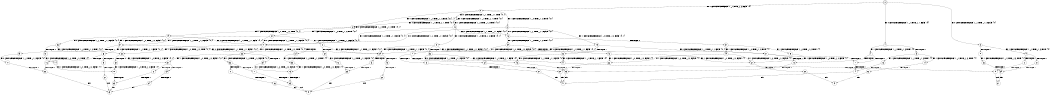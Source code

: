 digraph BCG {
size = "7, 10.5";
center = TRUE;
node [shape = circle];
0 [peripheries = 2];
0 -> 1 [label = "EX !0 !ATOMIC_EXCH_BRANCH (1, +1, TRUE, +1, 1, FALSE) !{0}"];
0 -> 2 [label = "EX !1 !ATOMIC_EXCH_BRANCH (1, +1, TRUE, +1, 3, FALSE) !{0}"];
0 -> 3 [label = "EX !0 !ATOMIC_EXCH_BRANCH (1, +1, TRUE, +1, 1, FALSE) !{0}"];
1 -> 4 [label = "EX !1 !ATOMIC_EXCH_BRANCH (1, +1, TRUE, +1, 3, TRUE) !{0}"];
1 -> 5 [label = "TERMINATE !0"];
2 -> 6 [label = "EX !1 !ATOMIC_EXCH_BRANCH (1, +0, TRUE, +1, 2, TRUE) !{0, 1}"];
2 -> 7 [label = "EX !0 !ATOMIC_EXCH_BRANCH (1, +1, TRUE, +1, 1, TRUE) !{0, 1}"];
2 -> 8 [label = "EX !0 !ATOMIC_EXCH_BRANCH (1, +1, TRUE, +1, 1, TRUE) !{0, 1}"];
3 -> 9 [label = "EX !1 !ATOMIC_EXCH_BRANCH (1, +1, TRUE, +1, 3, TRUE) !{0}"];
3 -> 10 [label = "TERMINATE !0"];
4 -> 11 [label = "TERMINATE !0"];
4 -> 12 [label = "TERMINATE !1"];
5 -> 13 [label = "EX !1 !ATOMIC_EXCH_BRANCH (1, +1, TRUE, +1, 3, TRUE) !{1}"];
5 -> 14 [label = "EX !1 !ATOMIC_EXCH_BRANCH (1, +1, TRUE, +1, 3, TRUE) !{1}"];
6 -> 15 [label = "EX !1 !ATOMIC_EXCH_BRANCH (1, +0, TRUE, +1, 2, FALSE) !{0, 1}"];
6 -> 16 [label = "EX !0 !ATOMIC_EXCH_BRANCH (1, +1, TRUE, +1, 1, FALSE) !{0, 1}"];
6 -> 17 [label = "EX !0 !ATOMIC_EXCH_BRANCH (1, +1, TRUE, +1, 1, FALSE) !{0, 1}"];
7 -> 7 [label = "EX !0 !ATOMIC_EXCH_BRANCH (1, +1, TRUE, +1, 1, TRUE) !{0, 1}"];
7 -> 18 [label = "EX !1 !ATOMIC_EXCH_BRANCH (1, +0, TRUE, +1, 2, TRUE) !{0, 1}"];
7 -> 8 [label = "EX !0 !ATOMIC_EXCH_BRANCH (1, +1, TRUE, +1, 1, TRUE) !{0, 1}"];
8 -> 19 [label = "EX !1 !ATOMIC_EXCH_BRANCH (1, +0, TRUE, +1, 2, TRUE) !{0, 1}"];
8 -> 8 [label = "EX !0 !ATOMIC_EXCH_BRANCH (1, +1, TRUE, +1, 1, TRUE) !{0, 1}"];
8 -> 20 [label = "EX !1 !ATOMIC_EXCH_BRANCH (1, +0, TRUE, +1, 2, TRUE) !{0, 1}"];
9 -> 21 [label = "TERMINATE !0"];
9 -> 22 [label = "TERMINATE !1"];
10 -> 23 [label = "EX !1 !ATOMIC_EXCH_BRANCH (1, +1, TRUE, +1, 3, TRUE) !{1}"];
11 -> 24 [label = "TERMINATE !1"];
12 -> 25 [label = "TERMINATE !0"];
13 -> 24 [label = "TERMINATE !1"];
14 -> 26 [label = "TERMINATE !1"];
15 -> 27 [label = "EX !0 !ATOMIC_EXCH_BRANCH (1, +1, TRUE, +1, 1, FALSE) !{0, 1}"];
15 -> 28 [label = "TERMINATE !1"];
15 -> 29 [label = "EX !0 !ATOMIC_EXCH_BRANCH (1, +1, TRUE, +1, 1, FALSE) !{0, 1}"];
16 -> 30 [label = "EX !1 !ATOMIC_EXCH_BRANCH (1, +0, TRUE, +1, 2, TRUE) !{0, 1}"];
16 -> 31 [label = "TERMINATE !0"];
17 -> 32 [label = "EX !1 !ATOMIC_EXCH_BRANCH (1, +0, TRUE, +1, 2, TRUE) !{0, 1}"];
17 -> 33 [label = "EX !1 !ATOMIC_EXCH_BRANCH (1, +0, TRUE, +1, 2, TRUE) !{0, 1}"];
17 -> 34 [label = "TERMINATE !0"];
18 -> 16 [label = "EX !0 !ATOMIC_EXCH_BRANCH (1, +1, TRUE, +1, 1, FALSE) !{0, 1}"];
18 -> 35 [label = "EX !1 !ATOMIC_EXCH_BRANCH (1, +0, TRUE, +1, 2, FALSE) !{0, 1}"];
18 -> 17 [label = "EX !0 !ATOMIC_EXCH_BRANCH (1, +1, TRUE, +1, 1, FALSE) !{0, 1}"];
19 -> 36 [label = "EX !0 !ATOMIC_EXCH_BRANCH (1, +1, TRUE, +1, 1, FALSE) !{0, 1}"];
19 -> 37 [label = "EX !1 !ATOMIC_EXCH_BRANCH (1, +0, TRUE, +1, 2, FALSE) !{0, 1}"];
19 -> 17 [label = "EX !0 !ATOMIC_EXCH_BRANCH (1, +1, TRUE, +1, 1, FALSE) !{0, 1}"];
20 -> 37 [label = "EX !1 !ATOMIC_EXCH_BRANCH (1, +0, TRUE, +1, 2, FALSE) !{0, 1}"];
20 -> 17 [label = "EX !0 !ATOMIC_EXCH_BRANCH (1, +1, TRUE, +1, 1, FALSE) !{0, 1}"];
20 -> 38 [label = "EX !1 !ATOMIC_EXCH_BRANCH (1, +0, TRUE, +1, 2, FALSE) !{0, 1}"];
21 -> 39 [label = "TERMINATE !1"];
22 -> 40 [label = "TERMINATE !0"];
23 -> 39 [label = "TERMINATE !1"];
24 -> 41 [label = "exit"];
25 -> 41 [label = "exit"];
26 -> 42 [label = "exit"];
27 -> 11 [label = "TERMINATE !0"];
27 -> 12 [label = "TERMINATE !1"];
28 -> 43 [label = "EX !0 !ATOMIC_EXCH_BRANCH (1, +1, TRUE, +1, 1, FALSE) !{0}"];
28 -> 44 [label = "EX !0 !ATOMIC_EXCH_BRANCH (1, +1, TRUE, +1, 1, FALSE) !{0}"];
29 -> 45 [label = "TERMINATE !0"];
29 -> 46 [label = "TERMINATE !1"];
30 -> 47 [label = "EX !1 !ATOMIC_EXCH_BRANCH (1, +0, TRUE, +1, 2, FALSE) !{0, 1}"];
30 -> 48 [label = "TERMINATE !0"];
31 -> 49 [label = "EX !1 !ATOMIC_EXCH_BRANCH (1, +0, TRUE, +1, 2, TRUE) !{1}"];
31 -> 50 [label = "EX !1 !ATOMIC_EXCH_BRANCH (1, +0, TRUE, +1, 2, TRUE) !{1}"];
32 -> 51 [label = "EX !1 !ATOMIC_EXCH_BRANCH (1, +0, TRUE, +1, 2, FALSE) !{0, 1}"];
32 -> 52 [label = "TERMINATE !0"];
33 -> 51 [label = "EX !1 !ATOMIC_EXCH_BRANCH (1, +0, TRUE, +1, 2, FALSE) !{0, 1}"];
33 -> 53 [label = "EX !1 !ATOMIC_EXCH_BRANCH (1, +0, TRUE, +1, 2, FALSE) !{0, 1}"];
33 -> 54 [label = "TERMINATE !0"];
34 -> 55 [label = "EX !1 !ATOMIC_EXCH_BRANCH (1, +0, TRUE, +1, 2, TRUE) !{1}"];
35 -> 27 [label = "EX !0 !ATOMIC_EXCH_BRANCH (1, +1, TRUE, +1, 1, FALSE) !{0, 1}"];
35 -> 56 [label = "TERMINATE !1"];
35 -> 29 [label = "EX !0 !ATOMIC_EXCH_BRANCH (1, +1, TRUE, +1, 1, FALSE) !{0, 1}"];
36 -> 32 [label = "EX !1 !ATOMIC_EXCH_BRANCH (1, +0, TRUE, +1, 2, TRUE) !{0, 1}"];
36 -> 57 [label = "TERMINATE !0"];
37 -> 58 [label = "EX !0 !ATOMIC_EXCH_BRANCH (1, +1, TRUE, +1, 1, FALSE) !{0, 1}"];
37 -> 59 [label = "TERMINATE !1"];
37 -> 29 [label = "EX !0 !ATOMIC_EXCH_BRANCH (1, +1, TRUE, +1, 1, FALSE) !{0, 1}"];
38 -> 29 [label = "EX !0 !ATOMIC_EXCH_BRANCH (1, +1, TRUE, +1, 1, FALSE) !{0, 1}"];
38 -> 60 [label = "TERMINATE !1"];
39 -> 61 [label = "exit"];
40 -> 61 [label = "exit"];
43 -> 25 [label = "TERMINATE !0"];
44 -> 40 [label = "TERMINATE !0"];
45 -> 62 [label = "TERMINATE !1"];
46 -> 63 [label = "TERMINATE !0"];
47 -> 64 [label = "TERMINATE !0"];
47 -> 65 [label = "TERMINATE !1"];
48 -> 66 [label = "EX !1 !ATOMIC_EXCH_BRANCH (1, +0, TRUE, +1, 2, FALSE) !{1}"];
48 -> 67 [label = "EX !1 !ATOMIC_EXCH_BRANCH (1, +0, TRUE, +1, 2, FALSE) !{1}"];
49 -> 66 [label = "EX !1 !ATOMIC_EXCH_BRANCH (1, +0, TRUE, +1, 2, FALSE) !{1}"];
49 -> 67 [label = "EX !1 !ATOMIC_EXCH_BRANCH (1, +0, TRUE, +1, 2, FALSE) !{1}"];
50 -> 67 [label = "EX !1 !ATOMIC_EXCH_BRANCH (1, +0, TRUE, +1, 2, FALSE) !{1}"];
51 -> 68 [label = "TERMINATE !0"];
51 -> 69 [label = "TERMINATE !1"];
52 -> 70 [label = "EX !1 !ATOMIC_EXCH_BRANCH (1, +0, TRUE, +1, 2, FALSE) !{1}"];
53 -> 71 [label = "TERMINATE !0"];
53 -> 72 [label = "TERMINATE !1"];
54 -> 73 [label = "EX !1 !ATOMIC_EXCH_BRANCH (1, +0, TRUE, +1, 2, FALSE) !{1}"];
55 -> 73 [label = "EX !1 !ATOMIC_EXCH_BRANCH (1, +0, TRUE, +1, 2, FALSE) !{1}"];
56 -> 43 [label = "EX !0 !ATOMIC_EXCH_BRANCH (1, +1, TRUE, +1, 1, FALSE) !{0}"];
56 -> 44 [label = "EX !0 !ATOMIC_EXCH_BRANCH (1, +1, TRUE, +1, 1, FALSE) !{0}"];
57 -> 74 [label = "EX !1 !ATOMIC_EXCH_BRANCH (1, +0, TRUE, +1, 2, TRUE) !{1}"];
58 -> 75 [label = "TERMINATE !0"];
58 -> 76 [label = "TERMINATE !1"];
59 -> 77 [label = "EX !0 !ATOMIC_EXCH_BRANCH (1, +1, TRUE, +1, 1, FALSE) !{0}"];
60 -> 78 [label = "EX !0 !ATOMIC_EXCH_BRANCH (1, +1, TRUE, +1, 1, FALSE) !{0}"];
62 -> 79 [label = "exit"];
63 -> 79 [label = "exit"];
64 -> 80 [label = "TERMINATE !1"];
65 -> 81 [label = "TERMINATE !0"];
66 -> 80 [label = "TERMINATE !1"];
67 -> 82 [label = "TERMINATE !1"];
68 -> 83 [label = "TERMINATE !1"];
69 -> 84 [label = "TERMINATE !0"];
70 -> 83 [label = "TERMINATE !1"];
71 -> 85 [label = "TERMINATE !1"];
72 -> 86 [label = "TERMINATE !0"];
73 -> 85 [label = "TERMINATE !1"];
74 -> 70 [label = "EX !1 !ATOMIC_EXCH_BRANCH (1, +0, TRUE, +1, 2, FALSE) !{1}"];
75 -> 87 [label = "TERMINATE !1"];
76 -> 88 [label = "TERMINATE !0"];
77 -> 88 [label = "TERMINATE !0"];
78 -> 63 [label = "TERMINATE !0"];
80 -> 41 [label = "exit"];
81 -> 41 [label = "exit"];
82 -> 42 [label = "exit"];
83 -> 89 [label = "exit"];
84 -> 89 [label = "exit"];
85 -> 79 [label = "exit"];
86 -> 79 [label = "exit"];
87 -> 89 [label = "exit"];
88 -> 89 [label = "exit"];
}
